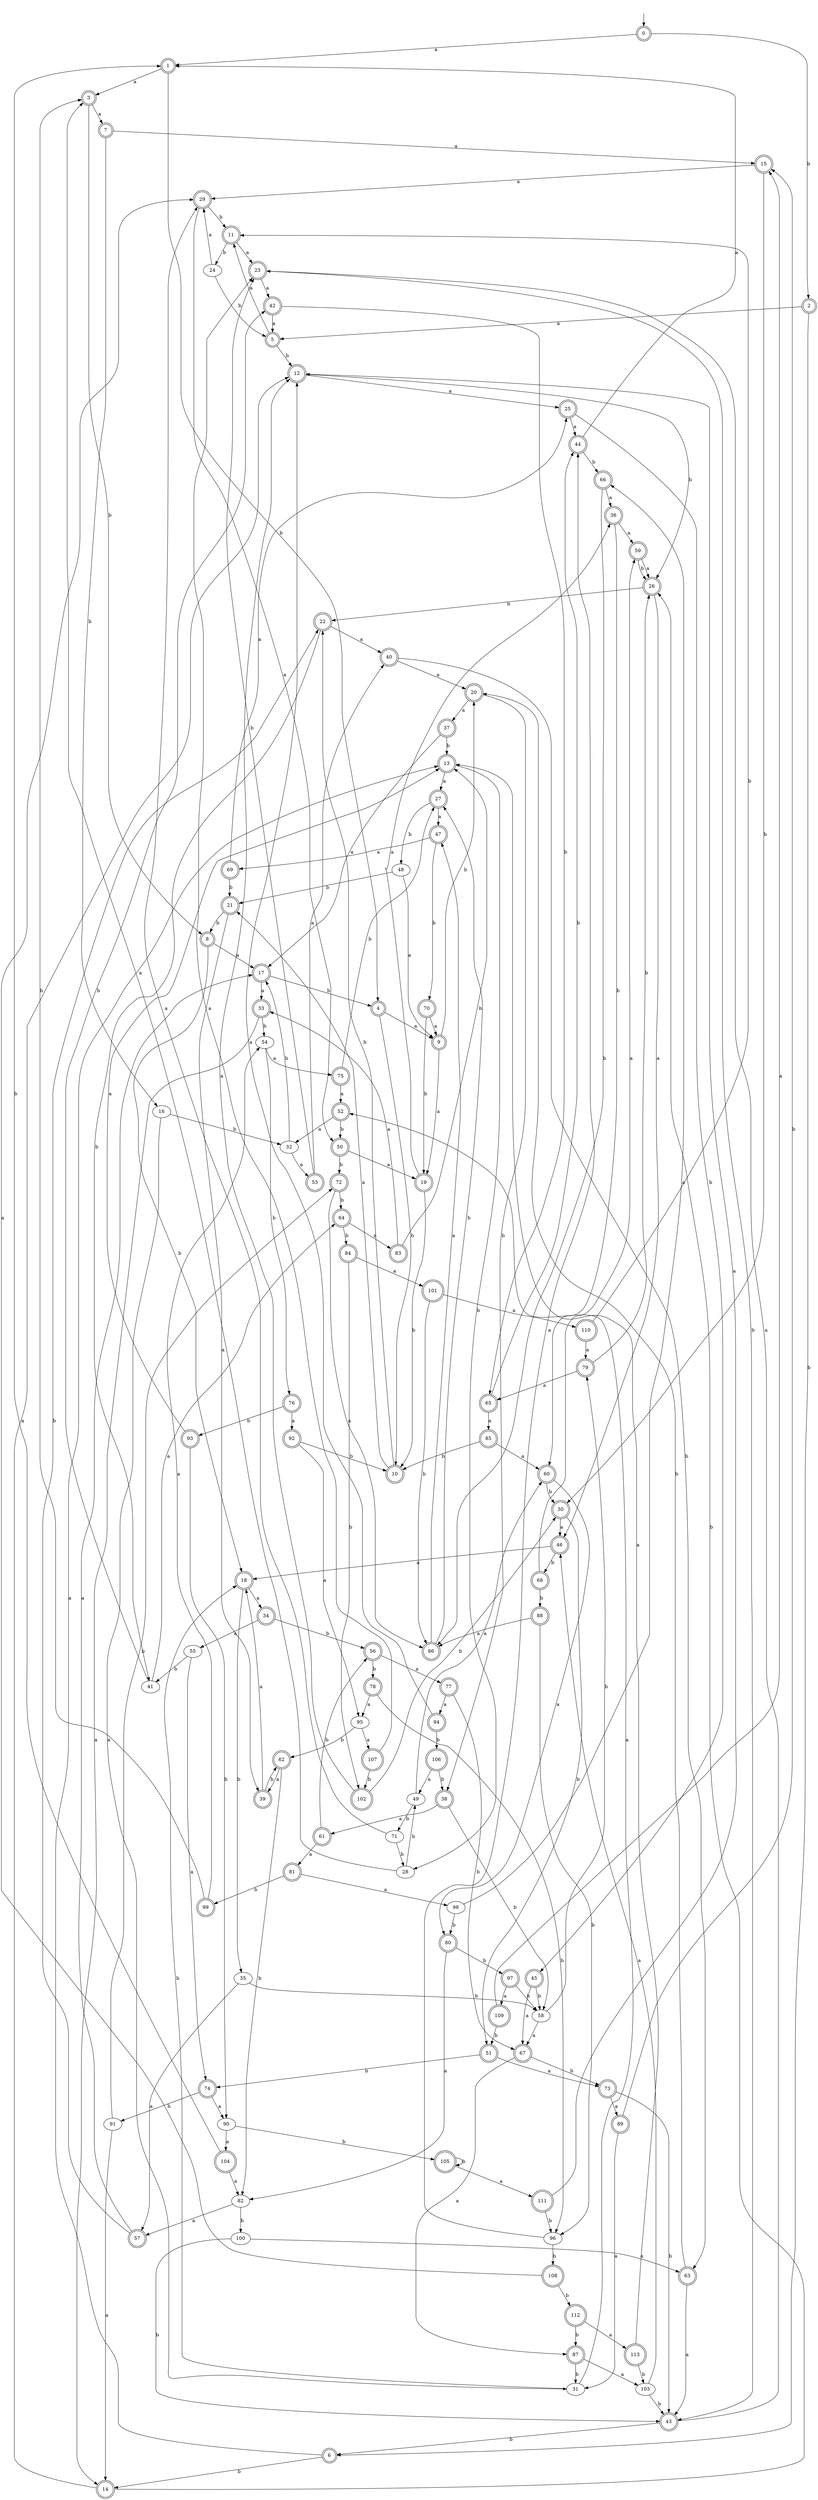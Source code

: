 digraph RandomDFA {
  __start0 [label="", shape=none];
  __start0 -> 0 [label=""];
  0 [shape=circle] [shape=doublecircle]
  0 -> 1 [label="a"]
  0 -> 2 [label="b"]
  1 [shape=doublecircle]
  1 -> 3 [label="a"]
  1 -> 4 [label="b"]
  2 [shape=doublecircle]
  2 -> 5 [label="a"]
  2 -> 6 [label="b"]
  3 [shape=doublecircle]
  3 -> 7 [label="a"]
  3 -> 8 [label="b"]
  4 [shape=doublecircle]
  4 -> 9 [label="a"]
  4 -> 10 [label="b"]
  5 [shape=doublecircle]
  5 -> 11 [label="a"]
  5 -> 12 [label="b"]
  6 [shape=doublecircle]
  6 -> 13 [label="a"]
  6 -> 14 [label="b"]
  7 [shape=doublecircle]
  7 -> 15 [label="a"]
  7 -> 16 [label="b"]
  8 [shape=doublecircle]
  8 -> 17 [label="a"]
  8 -> 18 [label="b"]
  9 [shape=doublecircle]
  9 -> 19 [label="a"]
  9 -> 20 [label="b"]
  10 [shape=doublecircle]
  10 -> 21 [label="a"]
  10 -> 22 [label="b"]
  11 [shape=doublecircle]
  11 -> 23 [label="a"]
  11 -> 24 [label="b"]
  12 [shape=doublecircle]
  12 -> 25 [label="a"]
  12 -> 26 [label="b"]
  13 [shape=doublecircle]
  13 -> 27 [label="a"]
  13 -> 28 [label="b"]
  14 [shape=doublecircle]
  14 -> 12 [label="a"]
  14 -> 26 [label="b"]
  15 [shape=doublecircle]
  15 -> 29 [label="a"]
  15 -> 30 [label="b"]
  16
  16 -> 31 [label="a"]
  16 -> 32 [label="b"]
  17 [shape=doublecircle]
  17 -> 33 [label="a"]
  17 -> 4 [label="b"]
  18 [shape=doublecircle]
  18 -> 34 [label="a"]
  18 -> 35 [label="b"]
  19 [shape=doublecircle]
  19 -> 36 [label="a"]
  19 -> 10 [label="b"]
  20 [shape=doublecircle]
  20 -> 37 [label="a"]
  20 -> 38 [label="b"]
  21 [shape=doublecircle]
  21 -> 39 [label="a"]
  21 -> 8 [label="b"]
  22 [shape=doublecircle]
  22 -> 40 [label="a"]
  22 -> 41 [label="b"]
  23 [shape=doublecircle]
  23 -> 42 [label="a"]
  23 -> 43 [label="b"]
  24
  24 -> 29 [label="a"]
  24 -> 5 [label="b"]
  25 [shape=doublecircle]
  25 -> 44 [label="a"]
  25 -> 45 [label="b"]
  26 [shape=doublecircle]
  26 -> 46 [label="a"]
  26 -> 22 [label="b"]
  27 [shape=doublecircle]
  27 -> 47 [label="a"]
  27 -> 48 [label="b"]
  28
  28 -> 3 [label="a"]
  28 -> 49 [label="b"]
  29 [shape=doublecircle]
  29 -> 50 [label="a"]
  29 -> 11 [label="b"]
  30 [shape=doublecircle]
  30 -> 46 [label="a"]
  30 -> 51 [label="b"]
  31
  31 -> 52 [label="a"]
  31 -> 18 [label="b"]
  32
  32 -> 53 [label="a"]
  32 -> 17 [label="b"]
  33 [shape=doublecircle]
  33 -> 14 [label="a"]
  33 -> 54 [label="b"]
  34 [shape=doublecircle]
  34 -> 55 [label="a"]
  34 -> 56 [label="b"]
  35
  35 -> 57 [label="a"]
  35 -> 58 [label="b"]
  36 [shape=doublecircle]
  36 -> 59 [label="a"]
  36 -> 60 [label="b"]
  37 [shape=doublecircle]
  37 -> 17 [label="a"]
  37 -> 13 [label="b"]
  38 [shape=doublecircle]
  38 -> 61 [label="a"]
  38 -> 58 [label="b"]
  39 [shape=doublecircle]
  39 -> 18 [label="a"]
  39 -> 62 [label="b"]
  40 [shape=doublecircle]
  40 -> 20 [label="a"]
  40 -> 63 [label="b"]
  41
  41 -> 64 [label="a"]
  41 -> 42 [label="b"]
  42 [shape=doublecircle]
  42 -> 5 [label="a"]
  42 -> 65 [label="b"]
  43 [shape=doublecircle]
  43 -> 23 [label="a"]
  43 -> 6 [label="b"]
  44 [shape=doublecircle]
  44 -> 1 [label="a"]
  44 -> 66 [label="b"]
  45 [shape=doublecircle]
  45 -> 67 [label="a"]
  45 -> 58 [label="b"]
  46 [shape=doublecircle]
  46 -> 18 [label="a"]
  46 -> 68 [label="b"]
  47 [shape=doublecircle]
  47 -> 69 [label="a"]
  47 -> 70 [label="b"]
  48
  48 -> 9 [label="a"]
  48 -> 21 [label="b"]
  49
  49 -> 60 [label="a"]
  49 -> 71 [label="b"]
  50 [shape=doublecircle]
  50 -> 19 [label="a"]
  50 -> 72 [label="b"]
  51 [shape=doublecircle]
  51 -> 73 [label="a"]
  51 -> 74 [label="b"]
  52 [shape=doublecircle]
  52 -> 32 [label="a"]
  52 -> 50 [label="b"]
  53 [shape=doublecircle]
  53 -> 40 [label="a"]
  53 -> 23 [label="b"]
  54
  54 -> 75 [label="a"]
  54 -> 76 [label="b"]
  55
  55 -> 74 [label="a"]
  55 -> 41 [label="b"]
  56 [shape=doublecircle]
  56 -> 77 [label="a"]
  56 -> 78 [label="b"]
  57 [shape=doublecircle]
  57 -> 17 [label="a"]
  57 -> 22 [label="b"]
  58
  58 -> 67 [label="a"]
  58 -> 79 [label="b"]
  59 [shape=doublecircle]
  59 -> 26 [label="a"]
  59 -> 26 [label="b"]
  60 [shape=doublecircle]
  60 -> 80 [label="a"]
  60 -> 30 [label="b"]
  61 [shape=doublecircle]
  61 -> 81 [label="a"]
  61 -> 56 [label="b"]
  62 [shape=doublecircle]
  62 -> 39 [label="a"]
  62 -> 82 [label="b"]
  63 [shape=doublecircle]
  63 -> 43 [label="a"]
  63 -> 20 [label="b"]
  64 [shape=doublecircle]
  64 -> 83 [label="a"]
  64 -> 84 [label="b"]
  65 [shape=doublecircle]
  65 -> 85 [label="a"]
  65 -> 44 [label="b"]
  66 [shape=doublecircle]
  66 -> 36 [label="a"]
  66 -> 86 [label="b"]
  67 [shape=doublecircle]
  67 -> 87 [label="a"]
  67 -> 73 [label="b"]
  68 [shape=doublecircle]
  68 -> 59 [label="a"]
  68 -> 88 [label="b"]
  69 [shape=doublecircle]
  69 -> 25 [label="a"]
  69 -> 21 [label="b"]
  70 [shape=doublecircle]
  70 -> 9 [label="a"]
  70 -> 19 [label="b"]
  71
  71 -> 29 [label="a"]
  71 -> 28 [label="b"]
  72 [shape=doublecircle]
  72 -> 86 [label="a"]
  72 -> 64 [label="b"]
  73 [shape=doublecircle]
  73 -> 89 [label="a"]
  73 -> 43 [label="b"]
  74 [shape=doublecircle]
  74 -> 90 [label="a"]
  74 -> 91 [label="b"]
  75 [shape=doublecircle]
  75 -> 52 [label="a"]
  75 -> 27 [label="b"]
  76 [shape=doublecircle]
  76 -> 92 [label="a"]
  76 -> 93 [label="b"]
  77 [shape=doublecircle]
  77 -> 94 [label="a"]
  77 -> 67 [label="b"]
  78 [shape=doublecircle]
  78 -> 95 [label="a"]
  78 -> 96 [label="b"]
  79 [shape=doublecircle]
  79 -> 65 [label="a"]
  79 -> 26 [label="b"]
  80 [shape=doublecircle]
  80 -> 82 [label="a"]
  80 -> 97 [label="b"]
  81 [shape=doublecircle]
  81 -> 98 [label="a"]
  81 -> 99 [label="b"]
  82
  82 -> 57 [label="a"]
  82 -> 100 [label="b"]
  83 [shape=doublecircle]
  83 -> 33 [label="a"]
  83 -> 13 [label="b"]
  84 [shape=doublecircle]
  84 -> 101 [label="a"]
  84 -> 102 [label="b"]
  85 [shape=doublecircle]
  85 -> 60 [label="a"]
  85 -> 10 [label="b"]
  86 [shape=doublecircle]
  86 -> 47 [label="a"]
  86 -> 27 [label="b"]
  87 [shape=doublecircle]
  87 -> 103 [label="a"]
  87 -> 31 [label="b"]
  88 [shape=doublecircle]
  88 -> 86 [label="a"]
  88 -> 96 [label="b"]
  89 [shape=doublecircle]
  89 -> 31 [label="a"]
  89 -> 15 [label="b"]
  90
  90 -> 104 [label="a"]
  90 -> 105 [label="b"]
  91
  91 -> 14 [label="a"]
  91 -> 72 [label="b"]
  92 [shape=doublecircle]
  92 -> 95 [label="a"]
  92 -> 10 [label="b"]
  93 [shape=doublecircle]
  93 -> 13 [label="a"]
  93 -> 90 [label="b"]
  94 [shape=doublecircle]
  94 -> 12 [label="a"]
  94 -> 106 [label="b"]
  95
  95 -> 107 [label="a"]
  95 -> 62 [label="b"]
  96
  96 -> 44 [label="a"]
  96 -> 108 [label="b"]
  97 [shape=doublecircle]
  97 -> 109 [label="a"]
  97 -> 58 [label="b"]
  98
  98 -> 66 [label="a"]
  98 -> 80 [label="b"]
  99 [shape=doublecircle]
  99 -> 54 [label="a"]
  99 -> 3 [label="b"]
  100
  100 -> 63 [label="a"]
  100 -> 43 [label="b"]
  101 [shape=doublecircle]
  101 -> 110 [label="a"]
  101 -> 86 [label="b"]
  102 [shape=doublecircle]
  102 -> 12 [label="a"]
  102 -> 30 [label="b"]
  103
  103 -> 46 [label="a"]
  103 -> 43 [label="b"]
  104 [shape=doublecircle]
  104 -> 82 [label="a"]
  104 -> 1 [label="b"]
  105 [shape=doublecircle]
  105 -> 111 [label="a"]
  105 -> 105 [label="b"]
  106 [shape=doublecircle]
  106 -> 49 [label="a"]
  106 -> 38 [label="b"]
  107 [shape=doublecircle]
  107 -> 23 [label="a"]
  107 -> 102 [label="b"]
  108 [shape=doublecircle]
  108 -> 29 [label="a"]
  108 -> 112 [label="b"]
  109 [shape=doublecircle]
  109 -> 15 [label="a"]
  109 -> 51 [label="b"]
  110 [shape=doublecircle]
  110 -> 79 [label="a"]
  110 -> 11 [label="b"]
  111 [shape=doublecircle]
  111 -> 12 [label="a"]
  111 -> 96 [label="b"]
  112 [shape=doublecircle]
  112 -> 113 [label="a"]
  112 -> 87 [label="b"]
  113 [shape=doublecircle]
  113 -> 13 [label="a"]
  113 -> 103 [label="b"]
}
